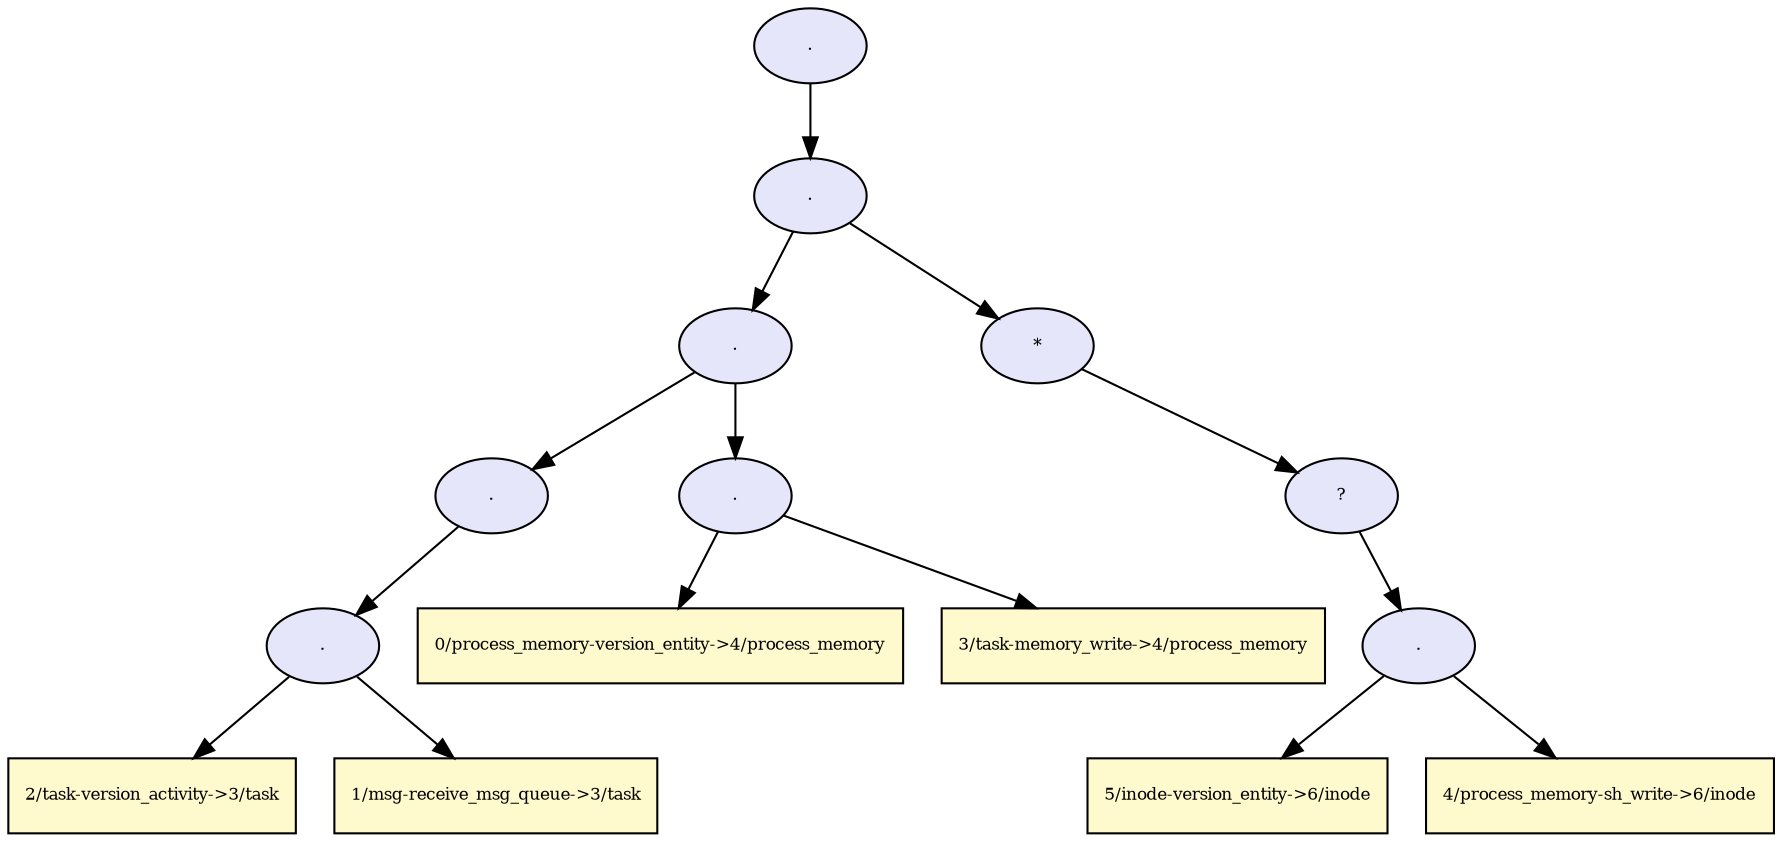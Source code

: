 digraph RGL__DirectedAdjacencyGraph {14[fontsize = 8,label = ".",shape = ellipse, fillcolor="#e6e6fa", style = filled]

14 -> 13[fontsize = 8, color="#000000"]

13[fontsize = 8,label = ".",shape = ellipse, fillcolor="#e6e6fa", style = filled]

13 -> 7[fontsize = 8, color="#000000"]

7[fontsize = 8,label = ".",shape = ellipse, fillcolor="#e6e6fa", style = filled]

7 -> 3[fontsize = 8, color="#000000"]

3[fontsize = 8,label = ".",shape = ellipse, fillcolor="#e6e6fa", style = filled]

3 -> 2[fontsize = 8, color="#000000"]

2[fontsize = 8,label = ".",shape = ellipse, fillcolor="#e6e6fa", style = filled]

2 -> 0[fontsize = 8, color="#000000"]

0[fontsize = 8,label = "2/task-version_activity->3/task",shape = rectangle, fillcolor="#fffacd", style = filled]

2 -> 1[fontsize = 8, color="#000000"]

1[fontsize = 8,label = "1/msg-receive_msg_queue->3/task",shape = rectangle, fillcolor="#fffacd", style = filled]

7 -> 6[fontsize = 8, color="#000000"]

6[fontsize = 8,label = ".",shape = ellipse, fillcolor="#e6e6fa", style = filled]

6 -> 4[fontsize = 8, color="#000000"]

4[fontsize = 8,label = "0/process_memory-version_entity->4/process_memory",shape = rectangle, fillcolor="#fffacd", style = filled]

6 -> 5[fontsize = 8, color="#000000"]

5[fontsize = 8,label = "3/task-memory_write->4/process_memory",shape = rectangle, fillcolor="#fffacd", style = filled]

13 -> 12[fontsize = 8, color="#000000"]

12[fontsize = 8,label = "*",shape = ellipse, fillcolor="#e6e6fa", style = filled]

12 -> 11[fontsize = 8, color="#000000"]

11[fontsize = 8,label = "?",shape = ellipse, fillcolor="#e6e6fa", style = filled]

11 -> 10[fontsize = 8, color="#000000"]

10[fontsize = 8,label = ".",shape = ellipse, fillcolor="#e6e6fa", style = filled]

10 -> 8[fontsize = 8, color="#000000"]

8[fontsize = 8,label = "5/inode-version_entity->6/inode",shape = rectangle, fillcolor="#fffacd", style = filled]

10 -> 9[fontsize = 8, color="#000000"]

9[fontsize = 8,label = "4/process_memory-sh_write->6/inode",shape = rectangle, fillcolor="#fffacd", style = filled]

}
